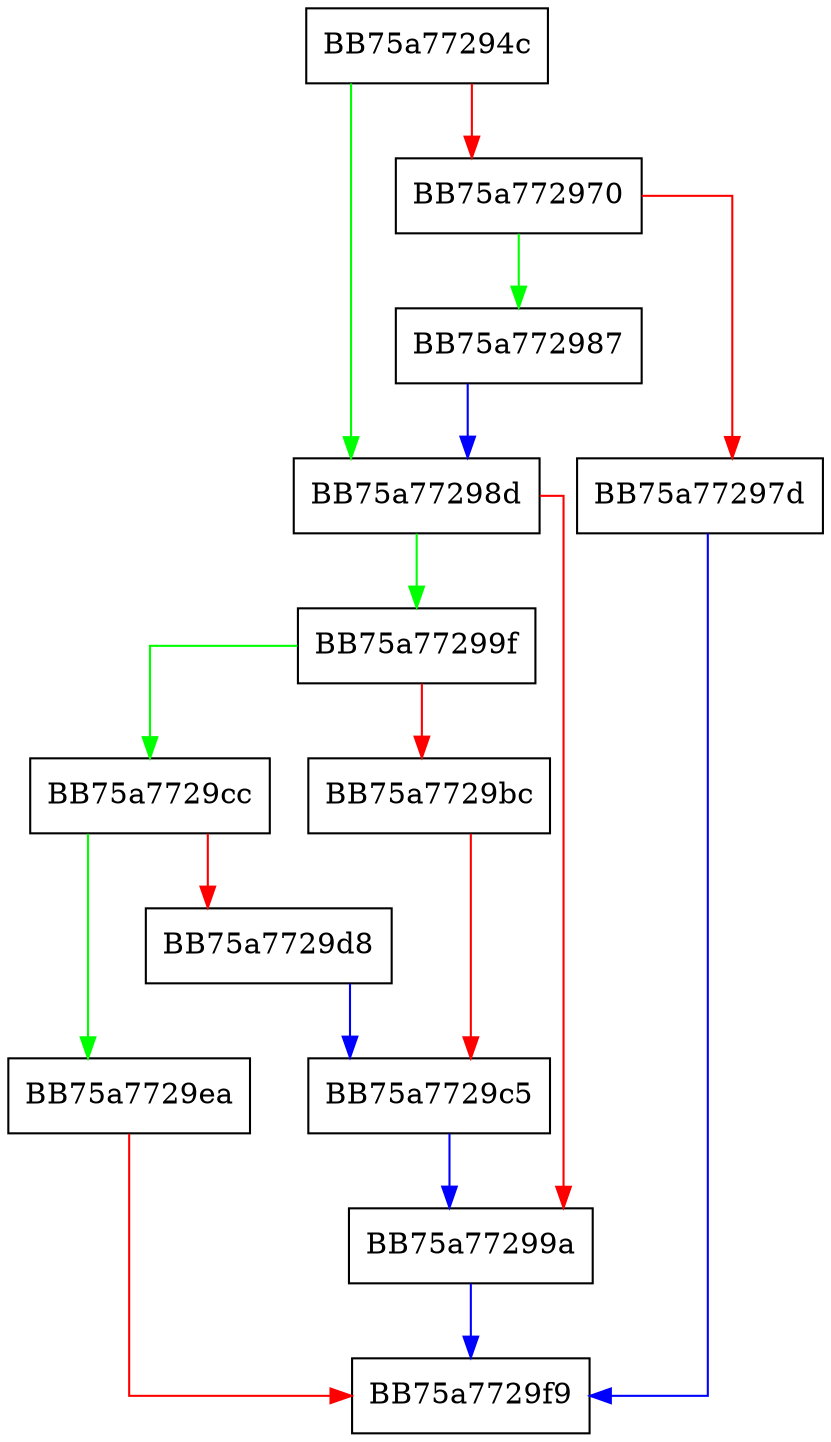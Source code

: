 digraph __acrt_getptd_noexit {
  node [shape="box"];
  graph [splines=ortho];
  BB75a77294c -> BB75a77298d [color="green"];
  BB75a77294c -> BB75a772970 [color="red"];
  BB75a772970 -> BB75a772987 [color="green"];
  BB75a772970 -> BB75a77297d [color="red"];
  BB75a77297d -> BB75a7729f9 [color="blue"];
  BB75a772987 -> BB75a77298d [color="blue"];
  BB75a77298d -> BB75a77299f [color="green"];
  BB75a77298d -> BB75a77299a [color="red"];
  BB75a77299a -> BB75a7729f9 [color="blue"];
  BB75a77299f -> BB75a7729cc [color="green"];
  BB75a77299f -> BB75a7729bc [color="red"];
  BB75a7729bc -> BB75a7729c5 [color="red"];
  BB75a7729c5 -> BB75a77299a [color="blue"];
  BB75a7729cc -> BB75a7729ea [color="green"];
  BB75a7729cc -> BB75a7729d8 [color="red"];
  BB75a7729d8 -> BB75a7729c5 [color="blue"];
  BB75a7729ea -> BB75a7729f9 [color="red"];
}